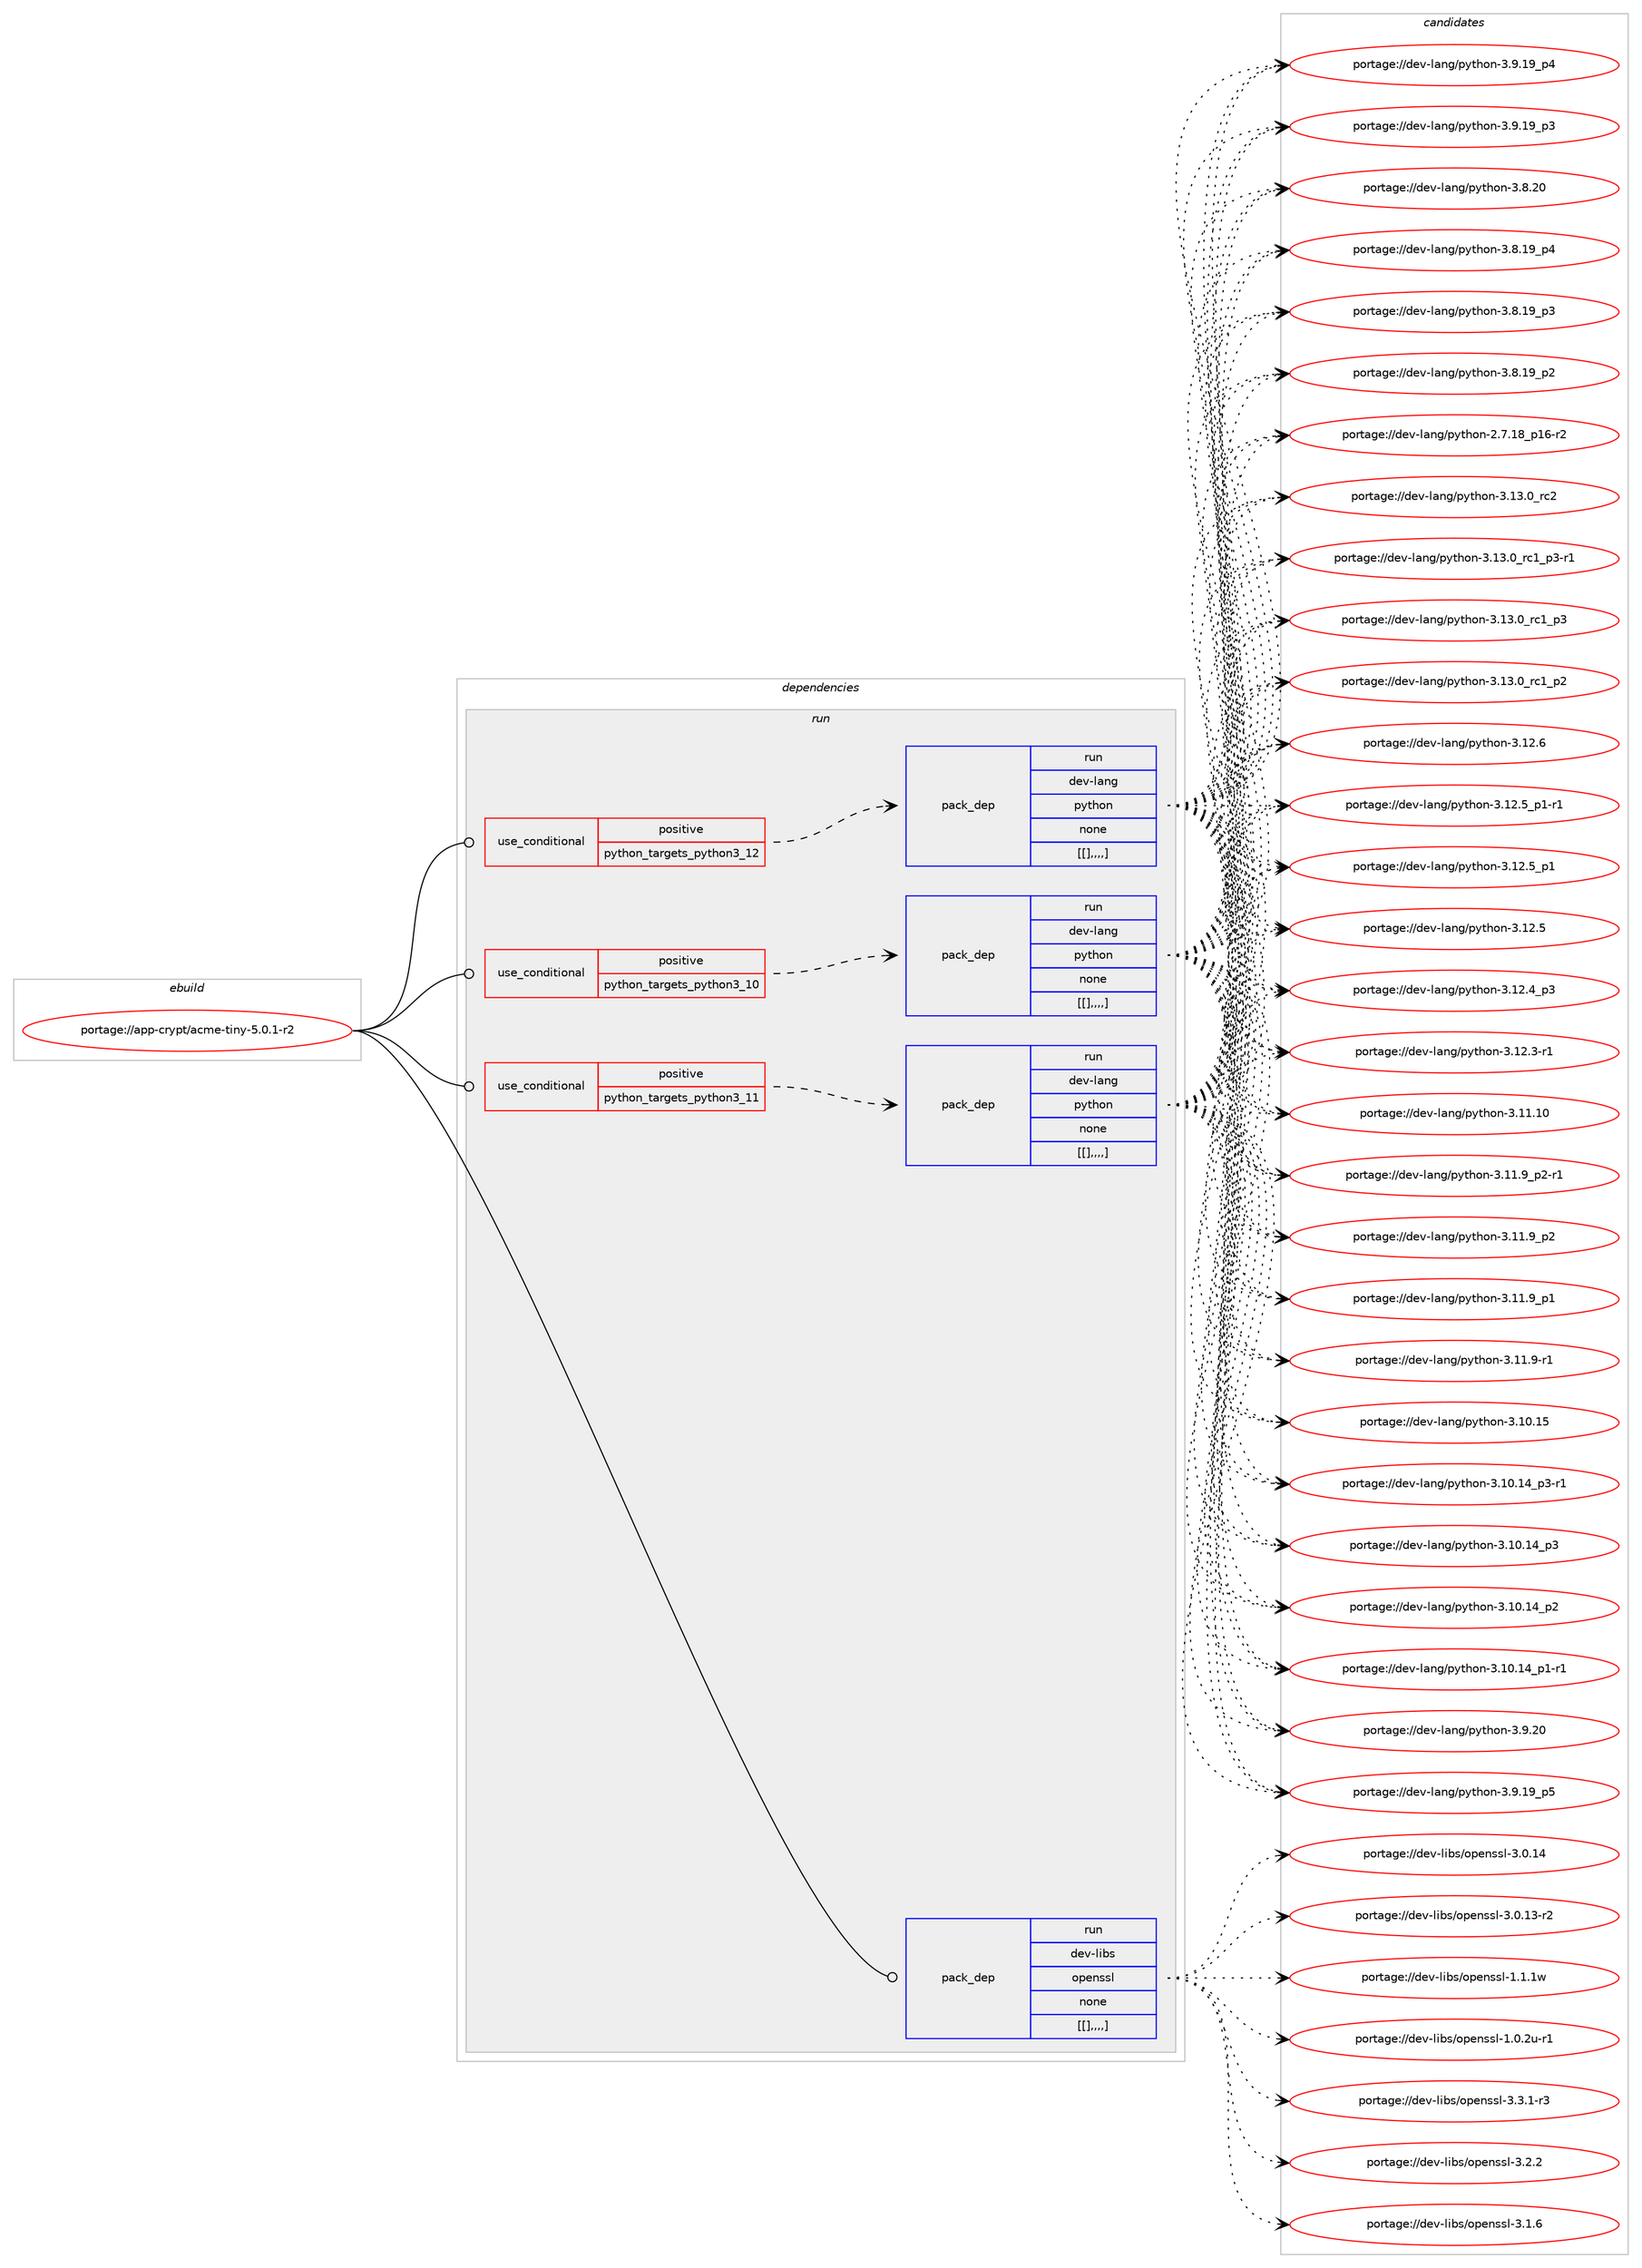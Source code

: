 digraph prolog {

# *************
# Graph options
# *************

newrank=true;
concentrate=true;
compound=true;
graph [rankdir=LR,fontname=Helvetica,fontsize=10,ranksep=1.5];#, ranksep=2.5, nodesep=0.2];
edge  [arrowhead=vee];
node  [fontname=Helvetica,fontsize=10];

# **********
# The ebuild
# **********

subgraph cluster_leftcol {
color=gray;
label=<<i>ebuild</i>>;
id [label="portage://app-crypt/acme-tiny-5.0.1-r2", color=red, width=4, href="../app-crypt/acme-tiny-5.0.1-r2.svg"];
}

# ****************
# The dependencies
# ****************

subgraph cluster_midcol {
color=gray;
label=<<i>dependencies</i>>;
subgraph cluster_compile {
fillcolor="#eeeeee";
style=filled;
label=<<i>compile</i>>;
}
subgraph cluster_compileandrun {
fillcolor="#eeeeee";
style=filled;
label=<<i>compile and run</i>>;
}
subgraph cluster_run {
fillcolor="#eeeeee";
style=filled;
label=<<i>run</i>>;
subgraph cond3460 {
dependency12671 [label=<<TABLE BORDER="0" CELLBORDER="1" CELLSPACING="0" CELLPADDING="4"><TR><TD ROWSPAN="3" CELLPADDING="10">use_conditional</TD></TR><TR><TD>positive</TD></TR><TR><TD>python_targets_python3_10</TD></TR></TABLE>>, shape=none, color=red];
subgraph pack9142 {
dependency12672 [label=<<TABLE BORDER="0" CELLBORDER="1" CELLSPACING="0" CELLPADDING="4" WIDTH="220"><TR><TD ROWSPAN="6" CELLPADDING="30">pack_dep</TD></TR><TR><TD WIDTH="110">run</TD></TR><TR><TD>dev-lang</TD></TR><TR><TD>python</TD></TR><TR><TD>none</TD></TR><TR><TD>[[],,,,]</TD></TR></TABLE>>, shape=none, color=blue];
}
dependency12671:e -> dependency12672:w [weight=20,style="dashed",arrowhead="vee"];
}
id:e -> dependency12671:w [weight=20,style="solid",arrowhead="odot"];
subgraph cond3461 {
dependency12673 [label=<<TABLE BORDER="0" CELLBORDER="1" CELLSPACING="0" CELLPADDING="4"><TR><TD ROWSPAN="3" CELLPADDING="10">use_conditional</TD></TR><TR><TD>positive</TD></TR><TR><TD>python_targets_python3_11</TD></TR></TABLE>>, shape=none, color=red];
subgraph pack9143 {
dependency12674 [label=<<TABLE BORDER="0" CELLBORDER="1" CELLSPACING="0" CELLPADDING="4" WIDTH="220"><TR><TD ROWSPAN="6" CELLPADDING="30">pack_dep</TD></TR><TR><TD WIDTH="110">run</TD></TR><TR><TD>dev-lang</TD></TR><TR><TD>python</TD></TR><TR><TD>none</TD></TR><TR><TD>[[],,,,]</TD></TR></TABLE>>, shape=none, color=blue];
}
dependency12673:e -> dependency12674:w [weight=20,style="dashed",arrowhead="vee"];
}
id:e -> dependency12673:w [weight=20,style="solid",arrowhead="odot"];
subgraph cond3462 {
dependency12675 [label=<<TABLE BORDER="0" CELLBORDER="1" CELLSPACING="0" CELLPADDING="4"><TR><TD ROWSPAN="3" CELLPADDING="10">use_conditional</TD></TR><TR><TD>positive</TD></TR><TR><TD>python_targets_python3_12</TD></TR></TABLE>>, shape=none, color=red];
subgraph pack9144 {
dependency12676 [label=<<TABLE BORDER="0" CELLBORDER="1" CELLSPACING="0" CELLPADDING="4" WIDTH="220"><TR><TD ROWSPAN="6" CELLPADDING="30">pack_dep</TD></TR><TR><TD WIDTH="110">run</TD></TR><TR><TD>dev-lang</TD></TR><TR><TD>python</TD></TR><TR><TD>none</TD></TR><TR><TD>[[],,,,]</TD></TR></TABLE>>, shape=none, color=blue];
}
dependency12675:e -> dependency12676:w [weight=20,style="dashed",arrowhead="vee"];
}
id:e -> dependency12675:w [weight=20,style="solid",arrowhead="odot"];
subgraph pack9145 {
dependency12677 [label=<<TABLE BORDER="0" CELLBORDER="1" CELLSPACING="0" CELLPADDING="4" WIDTH="220"><TR><TD ROWSPAN="6" CELLPADDING="30">pack_dep</TD></TR><TR><TD WIDTH="110">run</TD></TR><TR><TD>dev-libs</TD></TR><TR><TD>openssl</TD></TR><TR><TD>none</TD></TR><TR><TD>[[],,,,]</TD></TR></TABLE>>, shape=none, color=blue];
}
id:e -> dependency12677:w [weight=20,style="solid",arrowhead="odot"];
}
}

# **************
# The candidates
# **************

subgraph cluster_choices {
rank=same;
color=gray;
label=<<i>candidates</i>>;

subgraph choice9142 {
color=black;
nodesep=1;
choice10010111845108971101034711212111610411111045514649514648951149950 [label="portage://dev-lang/python-3.13.0_rc2", color=red, width=4,href="../dev-lang/python-3.13.0_rc2.svg"];
choice1001011184510897110103471121211161041111104551464951464895114994995112514511449 [label="portage://dev-lang/python-3.13.0_rc1_p3-r1", color=red, width=4,href="../dev-lang/python-3.13.0_rc1_p3-r1.svg"];
choice100101118451089711010347112121116104111110455146495146489511499499511251 [label="portage://dev-lang/python-3.13.0_rc1_p3", color=red, width=4,href="../dev-lang/python-3.13.0_rc1_p3.svg"];
choice100101118451089711010347112121116104111110455146495146489511499499511250 [label="portage://dev-lang/python-3.13.0_rc1_p2", color=red, width=4,href="../dev-lang/python-3.13.0_rc1_p2.svg"];
choice10010111845108971101034711212111610411111045514649504654 [label="portage://dev-lang/python-3.12.6", color=red, width=4,href="../dev-lang/python-3.12.6.svg"];
choice1001011184510897110103471121211161041111104551464950465395112494511449 [label="portage://dev-lang/python-3.12.5_p1-r1", color=red, width=4,href="../dev-lang/python-3.12.5_p1-r1.svg"];
choice100101118451089711010347112121116104111110455146495046539511249 [label="portage://dev-lang/python-3.12.5_p1", color=red, width=4,href="../dev-lang/python-3.12.5_p1.svg"];
choice10010111845108971101034711212111610411111045514649504653 [label="portage://dev-lang/python-3.12.5", color=red, width=4,href="../dev-lang/python-3.12.5.svg"];
choice100101118451089711010347112121116104111110455146495046529511251 [label="portage://dev-lang/python-3.12.4_p3", color=red, width=4,href="../dev-lang/python-3.12.4_p3.svg"];
choice100101118451089711010347112121116104111110455146495046514511449 [label="portage://dev-lang/python-3.12.3-r1", color=red, width=4,href="../dev-lang/python-3.12.3-r1.svg"];
choice1001011184510897110103471121211161041111104551464949464948 [label="portage://dev-lang/python-3.11.10", color=red, width=4,href="../dev-lang/python-3.11.10.svg"];
choice1001011184510897110103471121211161041111104551464949465795112504511449 [label="portage://dev-lang/python-3.11.9_p2-r1", color=red, width=4,href="../dev-lang/python-3.11.9_p2-r1.svg"];
choice100101118451089711010347112121116104111110455146494946579511250 [label="portage://dev-lang/python-3.11.9_p2", color=red, width=4,href="../dev-lang/python-3.11.9_p2.svg"];
choice100101118451089711010347112121116104111110455146494946579511249 [label="portage://dev-lang/python-3.11.9_p1", color=red, width=4,href="../dev-lang/python-3.11.9_p1.svg"];
choice100101118451089711010347112121116104111110455146494946574511449 [label="portage://dev-lang/python-3.11.9-r1", color=red, width=4,href="../dev-lang/python-3.11.9-r1.svg"];
choice1001011184510897110103471121211161041111104551464948464953 [label="portage://dev-lang/python-3.10.15", color=red, width=4,href="../dev-lang/python-3.10.15.svg"];
choice100101118451089711010347112121116104111110455146494846495295112514511449 [label="portage://dev-lang/python-3.10.14_p3-r1", color=red, width=4,href="../dev-lang/python-3.10.14_p3-r1.svg"];
choice10010111845108971101034711212111610411111045514649484649529511251 [label="portage://dev-lang/python-3.10.14_p3", color=red, width=4,href="../dev-lang/python-3.10.14_p3.svg"];
choice10010111845108971101034711212111610411111045514649484649529511250 [label="portage://dev-lang/python-3.10.14_p2", color=red, width=4,href="../dev-lang/python-3.10.14_p2.svg"];
choice100101118451089711010347112121116104111110455146494846495295112494511449 [label="portage://dev-lang/python-3.10.14_p1-r1", color=red, width=4,href="../dev-lang/python-3.10.14_p1-r1.svg"];
choice10010111845108971101034711212111610411111045514657465048 [label="portage://dev-lang/python-3.9.20", color=red, width=4,href="../dev-lang/python-3.9.20.svg"];
choice100101118451089711010347112121116104111110455146574649579511253 [label="portage://dev-lang/python-3.9.19_p5", color=red, width=4,href="../dev-lang/python-3.9.19_p5.svg"];
choice100101118451089711010347112121116104111110455146574649579511252 [label="portage://dev-lang/python-3.9.19_p4", color=red, width=4,href="../dev-lang/python-3.9.19_p4.svg"];
choice100101118451089711010347112121116104111110455146574649579511251 [label="portage://dev-lang/python-3.9.19_p3", color=red, width=4,href="../dev-lang/python-3.9.19_p3.svg"];
choice10010111845108971101034711212111610411111045514656465048 [label="portage://dev-lang/python-3.8.20", color=red, width=4,href="../dev-lang/python-3.8.20.svg"];
choice100101118451089711010347112121116104111110455146564649579511252 [label="portage://dev-lang/python-3.8.19_p4", color=red, width=4,href="../dev-lang/python-3.8.19_p4.svg"];
choice100101118451089711010347112121116104111110455146564649579511251 [label="portage://dev-lang/python-3.8.19_p3", color=red, width=4,href="../dev-lang/python-3.8.19_p3.svg"];
choice100101118451089711010347112121116104111110455146564649579511250 [label="portage://dev-lang/python-3.8.19_p2", color=red, width=4,href="../dev-lang/python-3.8.19_p2.svg"];
choice100101118451089711010347112121116104111110455046554649569511249544511450 [label="portage://dev-lang/python-2.7.18_p16-r2", color=red, width=4,href="../dev-lang/python-2.7.18_p16-r2.svg"];
dependency12672:e -> choice10010111845108971101034711212111610411111045514649514648951149950:w [style=dotted,weight="100"];
dependency12672:e -> choice1001011184510897110103471121211161041111104551464951464895114994995112514511449:w [style=dotted,weight="100"];
dependency12672:e -> choice100101118451089711010347112121116104111110455146495146489511499499511251:w [style=dotted,weight="100"];
dependency12672:e -> choice100101118451089711010347112121116104111110455146495146489511499499511250:w [style=dotted,weight="100"];
dependency12672:e -> choice10010111845108971101034711212111610411111045514649504654:w [style=dotted,weight="100"];
dependency12672:e -> choice1001011184510897110103471121211161041111104551464950465395112494511449:w [style=dotted,weight="100"];
dependency12672:e -> choice100101118451089711010347112121116104111110455146495046539511249:w [style=dotted,weight="100"];
dependency12672:e -> choice10010111845108971101034711212111610411111045514649504653:w [style=dotted,weight="100"];
dependency12672:e -> choice100101118451089711010347112121116104111110455146495046529511251:w [style=dotted,weight="100"];
dependency12672:e -> choice100101118451089711010347112121116104111110455146495046514511449:w [style=dotted,weight="100"];
dependency12672:e -> choice1001011184510897110103471121211161041111104551464949464948:w [style=dotted,weight="100"];
dependency12672:e -> choice1001011184510897110103471121211161041111104551464949465795112504511449:w [style=dotted,weight="100"];
dependency12672:e -> choice100101118451089711010347112121116104111110455146494946579511250:w [style=dotted,weight="100"];
dependency12672:e -> choice100101118451089711010347112121116104111110455146494946579511249:w [style=dotted,weight="100"];
dependency12672:e -> choice100101118451089711010347112121116104111110455146494946574511449:w [style=dotted,weight="100"];
dependency12672:e -> choice1001011184510897110103471121211161041111104551464948464953:w [style=dotted,weight="100"];
dependency12672:e -> choice100101118451089711010347112121116104111110455146494846495295112514511449:w [style=dotted,weight="100"];
dependency12672:e -> choice10010111845108971101034711212111610411111045514649484649529511251:w [style=dotted,weight="100"];
dependency12672:e -> choice10010111845108971101034711212111610411111045514649484649529511250:w [style=dotted,weight="100"];
dependency12672:e -> choice100101118451089711010347112121116104111110455146494846495295112494511449:w [style=dotted,weight="100"];
dependency12672:e -> choice10010111845108971101034711212111610411111045514657465048:w [style=dotted,weight="100"];
dependency12672:e -> choice100101118451089711010347112121116104111110455146574649579511253:w [style=dotted,weight="100"];
dependency12672:e -> choice100101118451089711010347112121116104111110455146574649579511252:w [style=dotted,weight="100"];
dependency12672:e -> choice100101118451089711010347112121116104111110455146574649579511251:w [style=dotted,weight="100"];
dependency12672:e -> choice10010111845108971101034711212111610411111045514656465048:w [style=dotted,weight="100"];
dependency12672:e -> choice100101118451089711010347112121116104111110455146564649579511252:w [style=dotted,weight="100"];
dependency12672:e -> choice100101118451089711010347112121116104111110455146564649579511251:w [style=dotted,weight="100"];
dependency12672:e -> choice100101118451089711010347112121116104111110455146564649579511250:w [style=dotted,weight="100"];
dependency12672:e -> choice100101118451089711010347112121116104111110455046554649569511249544511450:w [style=dotted,weight="100"];
}
subgraph choice9143 {
color=black;
nodesep=1;
choice10010111845108971101034711212111610411111045514649514648951149950 [label="portage://dev-lang/python-3.13.0_rc2", color=red, width=4,href="../dev-lang/python-3.13.0_rc2.svg"];
choice1001011184510897110103471121211161041111104551464951464895114994995112514511449 [label="portage://dev-lang/python-3.13.0_rc1_p3-r1", color=red, width=4,href="../dev-lang/python-3.13.0_rc1_p3-r1.svg"];
choice100101118451089711010347112121116104111110455146495146489511499499511251 [label="portage://dev-lang/python-3.13.0_rc1_p3", color=red, width=4,href="../dev-lang/python-3.13.0_rc1_p3.svg"];
choice100101118451089711010347112121116104111110455146495146489511499499511250 [label="portage://dev-lang/python-3.13.0_rc1_p2", color=red, width=4,href="../dev-lang/python-3.13.0_rc1_p2.svg"];
choice10010111845108971101034711212111610411111045514649504654 [label="portage://dev-lang/python-3.12.6", color=red, width=4,href="../dev-lang/python-3.12.6.svg"];
choice1001011184510897110103471121211161041111104551464950465395112494511449 [label="portage://dev-lang/python-3.12.5_p1-r1", color=red, width=4,href="../dev-lang/python-3.12.5_p1-r1.svg"];
choice100101118451089711010347112121116104111110455146495046539511249 [label="portage://dev-lang/python-3.12.5_p1", color=red, width=4,href="../dev-lang/python-3.12.5_p1.svg"];
choice10010111845108971101034711212111610411111045514649504653 [label="portage://dev-lang/python-3.12.5", color=red, width=4,href="../dev-lang/python-3.12.5.svg"];
choice100101118451089711010347112121116104111110455146495046529511251 [label="portage://dev-lang/python-3.12.4_p3", color=red, width=4,href="../dev-lang/python-3.12.4_p3.svg"];
choice100101118451089711010347112121116104111110455146495046514511449 [label="portage://dev-lang/python-3.12.3-r1", color=red, width=4,href="../dev-lang/python-3.12.3-r1.svg"];
choice1001011184510897110103471121211161041111104551464949464948 [label="portage://dev-lang/python-3.11.10", color=red, width=4,href="../dev-lang/python-3.11.10.svg"];
choice1001011184510897110103471121211161041111104551464949465795112504511449 [label="portage://dev-lang/python-3.11.9_p2-r1", color=red, width=4,href="../dev-lang/python-3.11.9_p2-r1.svg"];
choice100101118451089711010347112121116104111110455146494946579511250 [label="portage://dev-lang/python-3.11.9_p2", color=red, width=4,href="../dev-lang/python-3.11.9_p2.svg"];
choice100101118451089711010347112121116104111110455146494946579511249 [label="portage://dev-lang/python-3.11.9_p1", color=red, width=4,href="../dev-lang/python-3.11.9_p1.svg"];
choice100101118451089711010347112121116104111110455146494946574511449 [label="portage://dev-lang/python-3.11.9-r1", color=red, width=4,href="../dev-lang/python-3.11.9-r1.svg"];
choice1001011184510897110103471121211161041111104551464948464953 [label="portage://dev-lang/python-3.10.15", color=red, width=4,href="../dev-lang/python-3.10.15.svg"];
choice100101118451089711010347112121116104111110455146494846495295112514511449 [label="portage://dev-lang/python-3.10.14_p3-r1", color=red, width=4,href="../dev-lang/python-3.10.14_p3-r1.svg"];
choice10010111845108971101034711212111610411111045514649484649529511251 [label="portage://dev-lang/python-3.10.14_p3", color=red, width=4,href="../dev-lang/python-3.10.14_p3.svg"];
choice10010111845108971101034711212111610411111045514649484649529511250 [label="portage://dev-lang/python-3.10.14_p2", color=red, width=4,href="../dev-lang/python-3.10.14_p2.svg"];
choice100101118451089711010347112121116104111110455146494846495295112494511449 [label="portage://dev-lang/python-3.10.14_p1-r1", color=red, width=4,href="../dev-lang/python-3.10.14_p1-r1.svg"];
choice10010111845108971101034711212111610411111045514657465048 [label="portage://dev-lang/python-3.9.20", color=red, width=4,href="../dev-lang/python-3.9.20.svg"];
choice100101118451089711010347112121116104111110455146574649579511253 [label="portage://dev-lang/python-3.9.19_p5", color=red, width=4,href="../dev-lang/python-3.9.19_p5.svg"];
choice100101118451089711010347112121116104111110455146574649579511252 [label="portage://dev-lang/python-3.9.19_p4", color=red, width=4,href="../dev-lang/python-3.9.19_p4.svg"];
choice100101118451089711010347112121116104111110455146574649579511251 [label="portage://dev-lang/python-3.9.19_p3", color=red, width=4,href="../dev-lang/python-3.9.19_p3.svg"];
choice10010111845108971101034711212111610411111045514656465048 [label="portage://dev-lang/python-3.8.20", color=red, width=4,href="../dev-lang/python-3.8.20.svg"];
choice100101118451089711010347112121116104111110455146564649579511252 [label="portage://dev-lang/python-3.8.19_p4", color=red, width=4,href="../dev-lang/python-3.8.19_p4.svg"];
choice100101118451089711010347112121116104111110455146564649579511251 [label="portage://dev-lang/python-3.8.19_p3", color=red, width=4,href="../dev-lang/python-3.8.19_p3.svg"];
choice100101118451089711010347112121116104111110455146564649579511250 [label="portage://dev-lang/python-3.8.19_p2", color=red, width=4,href="../dev-lang/python-3.8.19_p2.svg"];
choice100101118451089711010347112121116104111110455046554649569511249544511450 [label="portage://dev-lang/python-2.7.18_p16-r2", color=red, width=4,href="../dev-lang/python-2.7.18_p16-r2.svg"];
dependency12674:e -> choice10010111845108971101034711212111610411111045514649514648951149950:w [style=dotted,weight="100"];
dependency12674:e -> choice1001011184510897110103471121211161041111104551464951464895114994995112514511449:w [style=dotted,weight="100"];
dependency12674:e -> choice100101118451089711010347112121116104111110455146495146489511499499511251:w [style=dotted,weight="100"];
dependency12674:e -> choice100101118451089711010347112121116104111110455146495146489511499499511250:w [style=dotted,weight="100"];
dependency12674:e -> choice10010111845108971101034711212111610411111045514649504654:w [style=dotted,weight="100"];
dependency12674:e -> choice1001011184510897110103471121211161041111104551464950465395112494511449:w [style=dotted,weight="100"];
dependency12674:e -> choice100101118451089711010347112121116104111110455146495046539511249:w [style=dotted,weight="100"];
dependency12674:e -> choice10010111845108971101034711212111610411111045514649504653:w [style=dotted,weight="100"];
dependency12674:e -> choice100101118451089711010347112121116104111110455146495046529511251:w [style=dotted,weight="100"];
dependency12674:e -> choice100101118451089711010347112121116104111110455146495046514511449:w [style=dotted,weight="100"];
dependency12674:e -> choice1001011184510897110103471121211161041111104551464949464948:w [style=dotted,weight="100"];
dependency12674:e -> choice1001011184510897110103471121211161041111104551464949465795112504511449:w [style=dotted,weight="100"];
dependency12674:e -> choice100101118451089711010347112121116104111110455146494946579511250:w [style=dotted,weight="100"];
dependency12674:e -> choice100101118451089711010347112121116104111110455146494946579511249:w [style=dotted,weight="100"];
dependency12674:e -> choice100101118451089711010347112121116104111110455146494946574511449:w [style=dotted,weight="100"];
dependency12674:e -> choice1001011184510897110103471121211161041111104551464948464953:w [style=dotted,weight="100"];
dependency12674:e -> choice100101118451089711010347112121116104111110455146494846495295112514511449:w [style=dotted,weight="100"];
dependency12674:e -> choice10010111845108971101034711212111610411111045514649484649529511251:w [style=dotted,weight="100"];
dependency12674:e -> choice10010111845108971101034711212111610411111045514649484649529511250:w [style=dotted,weight="100"];
dependency12674:e -> choice100101118451089711010347112121116104111110455146494846495295112494511449:w [style=dotted,weight="100"];
dependency12674:e -> choice10010111845108971101034711212111610411111045514657465048:w [style=dotted,weight="100"];
dependency12674:e -> choice100101118451089711010347112121116104111110455146574649579511253:w [style=dotted,weight="100"];
dependency12674:e -> choice100101118451089711010347112121116104111110455146574649579511252:w [style=dotted,weight="100"];
dependency12674:e -> choice100101118451089711010347112121116104111110455146574649579511251:w [style=dotted,weight="100"];
dependency12674:e -> choice10010111845108971101034711212111610411111045514656465048:w [style=dotted,weight="100"];
dependency12674:e -> choice100101118451089711010347112121116104111110455146564649579511252:w [style=dotted,weight="100"];
dependency12674:e -> choice100101118451089711010347112121116104111110455146564649579511251:w [style=dotted,weight="100"];
dependency12674:e -> choice100101118451089711010347112121116104111110455146564649579511250:w [style=dotted,weight="100"];
dependency12674:e -> choice100101118451089711010347112121116104111110455046554649569511249544511450:w [style=dotted,weight="100"];
}
subgraph choice9144 {
color=black;
nodesep=1;
choice10010111845108971101034711212111610411111045514649514648951149950 [label="portage://dev-lang/python-3.13.0_rc2", color=red, width=4,href="../dev-lang/python-3.13.0_rc2.svg"];
choice1001011184510897110103471121211161041111104551464951464895114994995112514511449 [label="portage://dev-lang/python-3.13.0_rc1_p3-r1", color=red, width=4,href="../dev-lang/python-3.13.0_rc1_p3-r1.svg"];
choice100101118451089711010347112121116104111110455146495146489511499499511251 [label="portage://dev-lang/python-3.13.0_rc1_p3", color=red, width=4,href="../dev-lang/python-3.13.0_rc1_p3.svg"];
choice100101118451089711010347112121116104111110455146495146489511499499511250 [label="portage://dev-lang/python-3.13.0_rc1_p2", color=red, width=4,href="../dev-lang/python-3.13.0_rc1_p2.svg"];
choice10010111845108971101034711212111610411111045514649504654 [label="portage://dev-lang/python-3.12.6", color=red, width=4,href="../dev-lang/python-3.12.6.svg"];
choice1001011184510897110103471121211161041111104551464950465395112494511449 [label="portage://dev-lang/python-3.12.5_p1-r1", color=red, width=4,href="../dev-lang/python-3.12.5_p1-r1.svg"];
choice100101118451089711010347112121116104111110455146495046539511249 [label="portage://dev-lang/python-3.12.5_p1", color=red, width=4,href="../dev-lang/python-3.12.5_p1.svg"];
choice10010111845108971101034711212111610411111045514649504653 [label="portage://dev-lang/python-3.12.5", color=red, width=4,href="../dev-lang/python-3.12.5.svg"];
choice100101118451089711010347112121116104111110455146495046529511251 [label="portage://dev-lang/python-3.12.4_p3", color=red, width=4,href="../dev-lang/python-3.12.4_p3.svg"];
choice100101118451089711010347112121116104111110455146495046514511449 [label="portage://dev-lang/python-3.12.3-r1", color=red, width=4,href="../dev-lang/python-3.12.3-r1.svg"];
choice1001011184510897110103471121211161041111104551464949464948 [label="portage://dev-lang/python-3.11.10", color=red, width=4,href="../dev-lang/python-3.11.10.svg"];
choice1001011184510897110103471121211161041111104551464949465795112504511449 [label="portage://dev-lang/python-3.11.9_p2-r1", color=red, width=4,href="../dev-lang/python-3.11.9_p2-r1.svg"];
choice100101118451089711010347112121116104111110455146494946579511250 [label="portage://dev-lang/python-3.11.9_p2", color=red, width=4,href="../dev-lang/python-3.11.9_p2.svg"];
choice100101118451089711010347112121116104111110455146494946579511249 [label="portage://dev-lang/python-3.11.9_p1", color=red, width=4,href="../dev-lang/python-3.11.9_p1.svg"];
choice100101118451089711010347112121116104111110455146494946574511449 [label="portage://dev-lang/python-3.11.9-r1", color=red, width=4,href="../dev-lang/python-3.11.9-r1.svg"];
choice1001011184510897110103471121211161041111104551464948464953 [label="portage://dev-lang/python-3.10.15", color=red, width=4,href="../dev-lang/python-3.10.15.svg"];
choice100101118451089711010347112121116104111110455146494846495295112514511449 [label="portage://dev-lang/python-3.10.14_p3-r1", color=red, width=4,href="../dev-lang/python-3.10.14_p3-r1.svg"];
choice10010111845108971101034711212111610411111045514649484649529511251 [label="portage://dev-lang/python-3.10.14_p3", color=red, width=4,href="../dev-lang/python-3.10.14_p3.svg"];
choice10010111845108971101034711212111610411111045514649484649529511250 [label="portage://dev-lang/python-3.10.14_p2", color=red, width=4,href="../dev-lang/python-3.10.14_p2.svg"];
choice100101118451089711010347112121116104111110455146494846495295112494511449 [label="portage://dev-lang/python-3.10.14_p1-r1", color=red, width=4,href="../dev-lang/python-3.10.14_p1-r1.svg"];
choice10010111845108971101034711212111610411111045514657465048 [label="portage://dev-lang/python-3.9.20", color=red, width=4,href="../dev-lang/python-3.9.20.svg"];
choice100101118451089711010347112121116104111110455146574649579511253 [label="portage://dev-lang/python-3.9.19_p5", color=red, width=4,href="../dev-lang/python-3.9.19_p5.svg"];
choice100101118451089711010347112121116104111110455146574649579511252 [label="portage://dev-lang/python-3.9.19_p4", color=red, width=4,href="../dev-lang/python-3.9.19_p4.svg"];
choice100101118451089711010347112121116104111110455146574649579511251 [label="portage://dev-lang/python-3.9.19_p3", color=red, width=4,href="../dev-lang/python-3.9.19_p3.svg"];
choice10010111845108971101034711212111610411111045514656465048 [label="portage://dev-lang/python-3.8.20", color=red, width=4,href="../dev-lang/python-3.8.20.svg"];
choice100101118451089711010347112121116104111110455146564649579511252 [label="portage://dev-lang/python-3.8.19_p4", color=red, width=4,href="../dev-lang/python-3.8.19_p4.svg"];
choice100101118451089711010347112121116104111110455146564649579511251 [label="portage://dev-lang/python-3.8.19_p3", color=red, width=4,href="../dev-lang/python-3.8.19_p3.svg"];
choice100101118451089711010347112121116104111110455146564649579511250 [label="portage://dev-lang/python-3.8.19_p2", color=red, width=4,href="../dev-lang/python-3.8.19_p2.svg"];
choice100101118451089711010347112121116104111110455046554649569511249544511450 [label="portage://dev-lang/python-2.7.18_p16-r2", color=red, width=4,href="../dev-lang/python-2.7.18_p16-r2.svg"];
dependency12676:e -> choice10010111845108971101034711212111610411111045514649514648951149950:w [style=dotted,weight="100"];
dependency12676:e -> choice1001011184510897110103471121211161041111104551464951464895114994995112514511449:w [style=dotted,weight="100"];
dependency12676:e -> choice100101118451089711010347112121116104111110455146495146489511499499511251:w [style=dotted,weight="100"];
dependency12676:e -> choice100101118451089711010347112121116104111110455146495146489511499499511250:w [style=dotted,weight="100"];
dependency12676:e -> choice10010111845108971101034711212111610411111045514649504654:w [style=dotted,weight="100"];
dependency12676:e -> choice1001011184510897110103471121211161041111104551464950465395112494511449:w [style=dotted,weight="100"];
dependency12676:e -> choice100101118451089711010347112121116104111110455146495046539511249:w [style=dotted,weight="100"];
dependency12676:e -> choice10010111845108971101034711212111610411111045514649504653:w [style=dotted,weight="100"];
dependency12676:e -> choice100101118451089711010347112121116104111110455146495046529511251:w [style=dotted,weight="100"];
dependency12676:e -> choice100101118451089711010347112121116104111110455146495046514511449:w [style=dotted,weight="100"];
dependency12676:e -> choice1001011184510897110103471121211161041111104551464949464948:w [style=dotted,weight="100"];
dependency12676:e -> choice1001011184510897110103471121211161041111104551464949465795112504511449:w [style=dotted,weight="100"];
dependency12676:e -> choice100101118451089711010347112121116104111110455146494946579511250:w [style=dotted,weight="100"];
dependency12676:e -> choice100101118451089711010347112121116104111110455146494946579511249:w [style=dotted,weight="100"];
dependency12676:e -> choice100101118451089711010347112121116104111110455146494946574511449:w [style=dotted,weight="100"];
dependency12676:e -> choice1001011184510897110103471121211161041111104551464948464953:w [style=dotted,weight="100"];
dependency12676:e -> choice100101118451089711010347112121116104111110455146494846495295112514511449:w [style=dotted,weight="100"];
dependency12676:e -> choice10010111845108971101034711212111610411111045514649484649529511251:w [style=dotted,weight="100"];
dependency12676:e -> choice10010111845108971101034711212111610411111045514649484649529511250:w [style=dotted,weight="100"];
dependency12676:e -> choice100101118451089711010347112121116104111110455146494846495295112494511449:w [style=dotted,weight="100"];
dependency12676:e -> choice10010111845108971101034711212111610411111045514657465048:w [style=dotted,weight="100"];
dependency12676:e -> choice100101118451089711010347112121116104111110455146574649579511253:w [style=dotted,weight="100"];
dependency12676:e -> choice100101118451089711010347112121116104111110455146574649579511252:w [style=dotted,weight="100"];
dependency12676:e -> choice100101118451089711010347112121116104111110455146574649579511251:w [style=dotted,weight="100"];
dependency12676:e -> choice10010111845108971101034711212111610411111045514656465048:w [style=dotted,weight="100"];
dependency12676:e -> choice100101118451089711010347112121116104111110455146564649579511252:w [style=dotted,weight="100"];
dependency12676:e -> choice100101118451089711010347112121116104111110455146564649579511251:w [style=dotted,weight="100"];
dependency12676:e -> choice100101118451089711010347112121116104111110455146564649579511250:w [style=dotted,weight="100"];
dependency12676:e -> choice100101118451089711010347112121116104111110455046554649569511249544511450:w [style=dotted,weight="100"];
}
subgraph choice9145 {
color=black;
nodesep=1;
choice1001011184510810598115471111121011101151151084551465146494511451 [label="portage://dev-libs/openssl-3.3.1-r3", color=red, width=4,href="../dev-libs/openssl-3.3.1-r3.svg"];
choice100101118451081059811547111112101110115115108455146504650 [label="portage://dev-libs/openssl-3.2.2", color=red, width=4,href="../dev-libs/openssl-3.2.2.svg"];
choice100101118451081059811547111112101110115115108455146494654 [label="portage://dev-libs/openssl-3.1.6", color=red, width=4,href="../dev-libs/openssl-3.1.6.svg"];
choice10010111845108105981154711111210111011511510845514648464952 [label="portage://dev-libs/openssl-3.0.14", color=red, width=4,href="../dev-libs/openssl-3.0.14.svg"];
choice100101118451081059811547111112101110115115108455146484649514511450 [label="portage://dev-libs/openssl-3.0.13-r2", color=red, width=4,href="../dev-libs/openssl-3.0.13-r2.svg"];
choice100101118451081059811547111112101110115115108454946494649119 [label="portage://dev-libs/openssl-1.1.1w", color=red, width=4,href="../dev-libs/openssl-1.1.1w.svg"];
choice1001011184510810598115471111121011101151151084549464846501174511449 [label="portage://dev-libs/openssl-1.0.2u-r1", color=red, width=4,href="../dev-libs/openssl-1.0.2u-r1.svg"];
dependency12677:e -> choice1001011184510810598115471111121011101151151084551465146494511451:w [style=dotted,weight="100"];
dependency12677:e -> choice100101118451081059811547111112101110115115108455146504650:w [style=dotted,weight="100"];
dependency12677:e -> choice100101118451081059811547111112101110115115108455146494654:w [style=dotted,weight="100"];
dependency12677:e -> choice10010111845108105981154711111210111011511510845514648464952:w [style=dotted,weight="100"];
dependency12677:e -> choice100101118451081059811547111112101110115115108455146484649514511450:w [style=dotted,weight="100"];
dependency12677:e -> choice100101118451081059811547111112101110115115108454946494649119:w [style=dotted,weight="100"];
dependency12677:e -> choice1001011184510810598115471111121011101151151084549464846501174511449:w [style=dotted,weight="100"];
}
}

}
